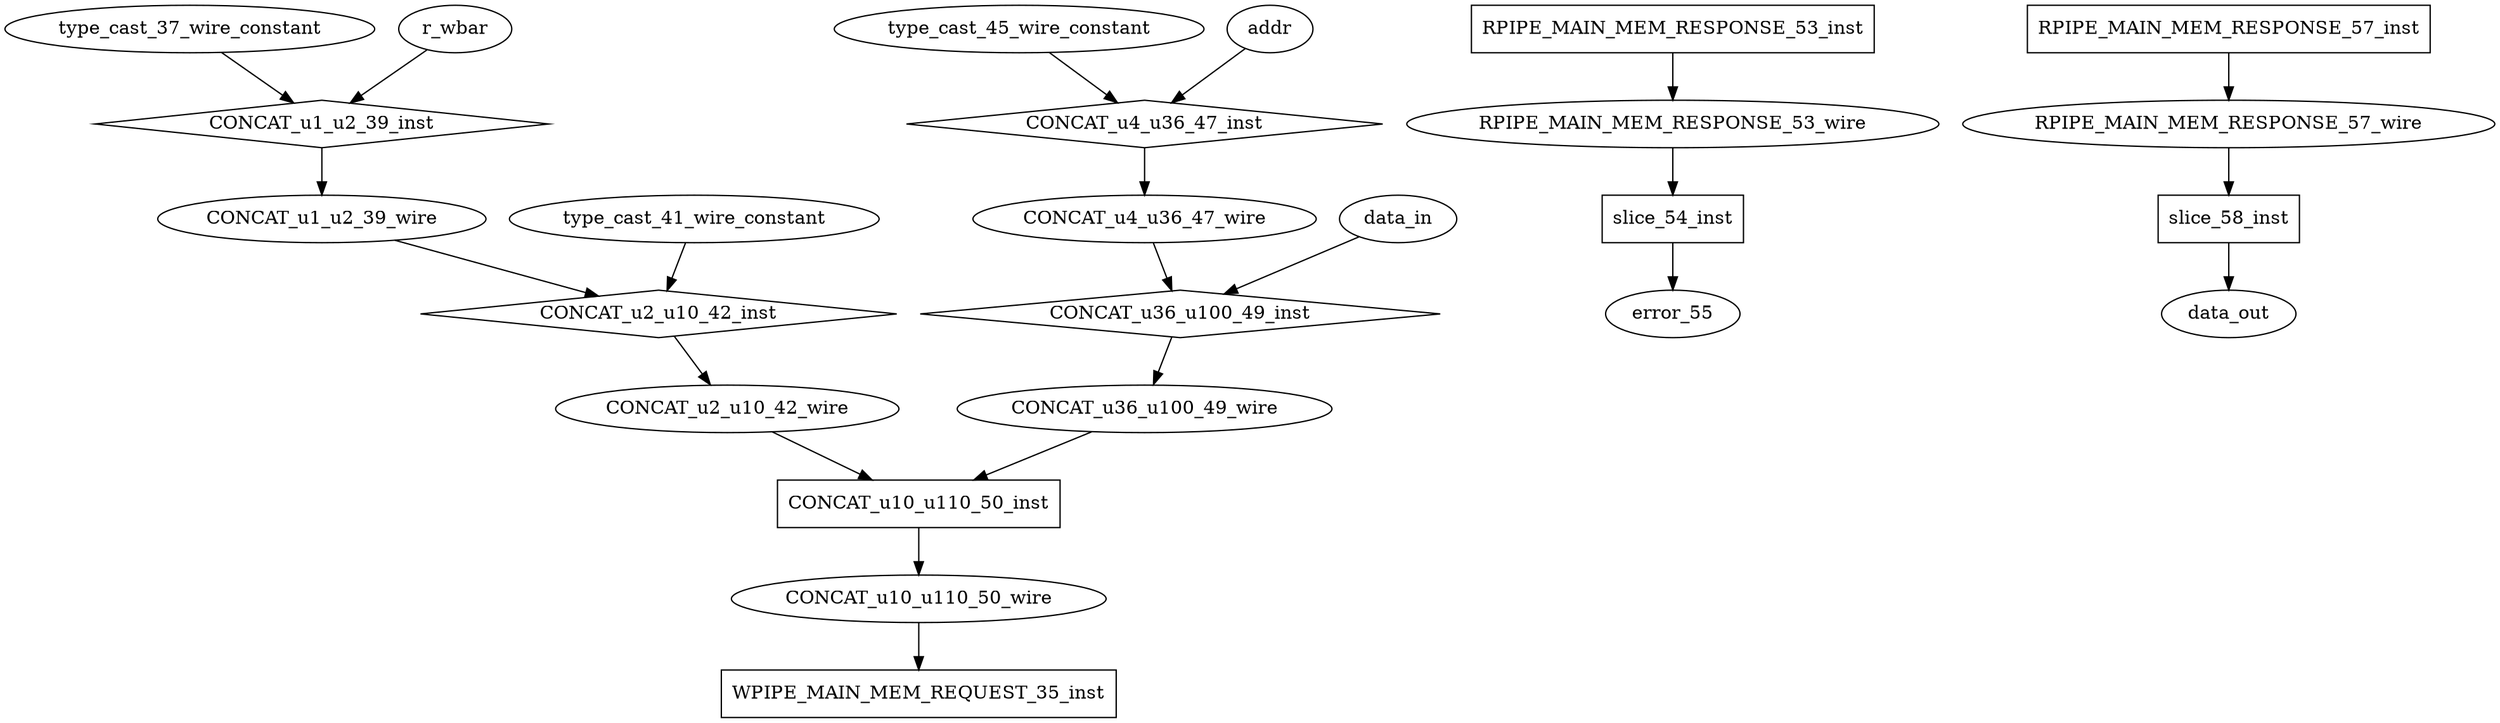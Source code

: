digraph data_path {
  CONCAT_u10_u110_50_wire [shape=ellipse];
  CONCAT_u1_u2_39_wire [shape=ellipse];
  CONCAT_u2_u10_42_wire [shape=ellipse];
  CONCAT_u36_u100_49_wire [shape=ellipse];
  CONCAT_u4_u36_47_wire [shape=ellipse];
  RPIPE_MAIN_MEM_RESPONSE_53_wire [shape=ellipse];
  RPIPE_MAIN_MEM_RESPONSE_57_wire [shape=ellipse];
  error_55 [shape=ellipse];
  type_cast_37_wire_constant [shape=ellipse];
  type_cast_41_wire_constant [shape=ellipse];
  type_cast_45_wire_constant [shape=ellipse];
  CONCAT_u10_u110_50_inst [shape=rectangle];
CONCAT_u2_u10_42_wire  -> CONCAT_u10_u110_50_inst;
CONCAT_u36_u100_49_wire  -> CONCAT_u10_u110_50_inst;
CONCAT_u10_u110_50_inst -> CONCAT_u10_u110_50_wire;
  CONCAT_u1_u2_39_inst [shape=diamond];
type_cast_37_wire_constant  -> CONCAT_u1_u2_39_inst;
r_wbar  -> CONCAT_u1_u2_39_inst;
CONCAT_u1_u2_39_inst -> CONCAT_u1_u2_39_wire;
  CONCAT_u2_u10_42_inst [shape=diamond];
CONCAT_u1_u2_39_wire  -> CONCAT_u2_u10_42_inst;
type_cast_41_wire_constant  -> CONCAT_u2_u10_42_inst;
CONCAT_u2_u10_42_inst -> CONCAT_u2_u10_42_wire;
  CONCAT_u36_u100_49_inst [shape=diamond];
CONCAT_u4_u36_47_wire  -> CONCAT_u36_u100_49_inst;
data_in  -> CONCAT_u36_u100_49_inst;
CONCAT_u36_u100_49_inst -> CONCAT_u36_u100_49_wire;
  CONCAT_u4_u36_47_inst [shape=diamond];
type_cast_45_wire_constant  -> CONCAT_u4_u36_47_inst;
addr  -> CONCAT_u4_u36_47_inst;
CONCAT_u4_u36_47_inst -> CONCAT_u4_u36_47_wire;
  RPIPE_MAIN_MEM_RESPONSE_53_inst [shape=rectangle];
RPIPE_MAIN_MEM_RESPONSE_53_inst -> RPIPE_MAIN_MEM_RESPONSE_53_wire;
  RPIPE_MAIN_MEM_RESPONSE_57_inst [shape=rectangle];
RPIPE_MAIN_MEM_RESPONSE_57_inst -> RPIPE_MAIN_MEM_RESPONSE_57_wire;
  WPIPE_MAIN_MEM_REQUEST_35_inst [shape=rectangle];
CONCAT_u10_u110_50_wire  -> WPIPE_MAIN_MEM_REQUEST_35_inst;
  slice_54_inst [shape=rectangle];
RPIPE_MAIN_MEM_RESPONSE_53_wire  -> slice_54_inst;
slice_54_inst -> error_55;
  slice_58_inst [shape=rectangle];
RPIPE_MAIN_MEM_RESPONSE_57_wire  -> slice_58_inst;
slice_58_inst -> data_out;
}
